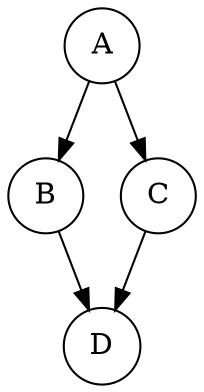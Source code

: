 digraph {
  node [shape=circle];
  A [label="A"];
  B [label="B"];
  C [label="C"];
  D [label="D"];

  A -> {B C};
  B -> D;
  C -> D;
}
